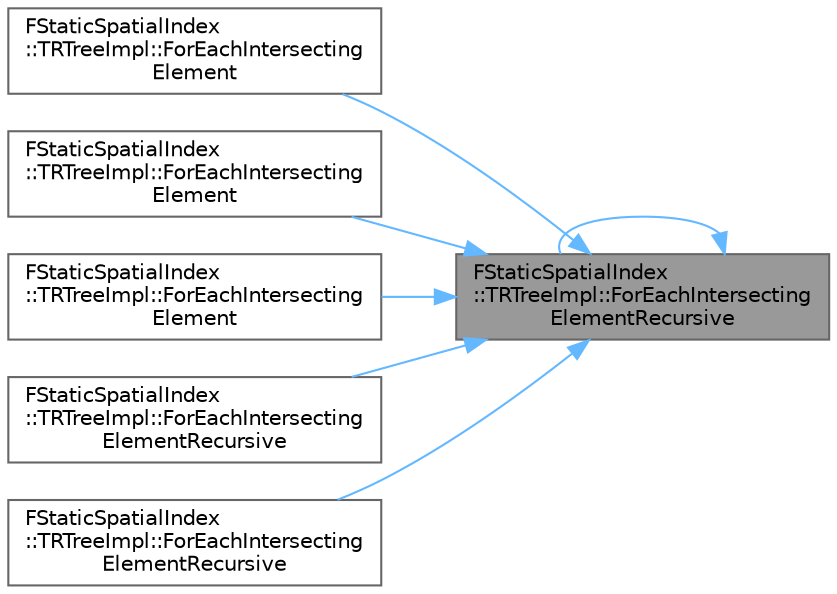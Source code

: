 digraph "FStaticSpatialIndex::TRTreeImpl::ForEachIntersectingElementRecursive"
{
 // INTERACTIVE_SVG=YES
 // LATEX_PDF_SIZE
  bgcolor="transparent";
  edge [fontname=Helvetica,fontsize=10,labelfontname=Helvetica,labelfontsize=10];
  node [fontname=Helvetica,fontsize=10,shape=box,height=0.2,width=0.4];
  rankdir="RL";
  Node1 [id="Node000001",label="FStaticSpatialIndex\l::TRTreeImpl::ForEachIntersecting\lElementRecursive",height=0.2,width=0.4,color="gray40", fillcolor="grey60", style="filled", fontcolor="black",tooltip=" "];
  Node1 -> Node2 [id="edge1_Node000001_Node000002",dir="back",color="steelblue1",style="solid",tooltip=" "];
  Node2 [id="Node000002",label="FStaticSpatialIndex\l::TRTreeImpl::ForEachIntersecting\lElement",height=0.2,width=0.4,color="grey40", fillcolor="white", style="filled",URL="$df/d11/classFStaticSpatialIndex_1_1TRTreeImpl.html#a771550047e3b5ece746bdf8e1569a95a",tooltip=" "];
  Node1 -> Node3 [id="edge2_Node000001_Node000003",dir="back",color="steelblue1",style="solid",tooltip=" "];
  Node3 [id="Node000003",label="FStaticSpatialIndex\l::TRTreeImpl::ForEachIntersecting\lElement",height=0.2,width=0.4,color="grey40", fillcolor="white", style="filled",URL="$df/d11/classFStaticSpatialIndex_1_1TRTreeImpl.html#ac8c7b0d444b8ad50b61a8c090114a73b",tooltip=" "];
  Node1 -> Node4 [id="edge3_Node000001_Node000004",dir="back",color="steelblue1",style="solid",tooltip=" "];
  Node4 [id="Node000004",label="FStaticSpatialIndex\l::TRTreeImpl::ForEachIntersecting\lElement",height=0.2,width=0.4,color="grey40", fillcolor="white", style="filled",URL="$df/d11/classFStaticSpatialIndex_1_1TRTreeImpl.html#a7be1bbb9a8d5807f5326e54834eb3bf3",tooltip=" "];
  Node1 -> Node1 [id="edge4_Node000001_Node000001",dir="back",color="steelblue1",style="solid",tooltip=" "];
  Node1 -> Node5 [id="edge5_Node000001_Node000005",dir="back",color="steelblue1",style="solid",tooltip=" "];
  Node5 [id="Node000005",label="FStaticSpatialIndex\l::TRTreeImpl::ForEachIntersecting\lElementRecursive",height=0.2,width=0.4,color="grey40", fillcolor="white", style="filled",URL="$df/d11/classFStaticSpatialIndex_1_1TRTreeImpl.html#ae3f169c980c2287ad80fba324cbcadfc",tooltip=" "];
  Node1 -> Node6 [id="edge6_Node000001_Node000006",dir="back",color="steelblue1",style="solid",tooltip=" "];
  Node6 [id="Node000006",label="FStaticSpatialIndex\l::TRTreeImpl::ForEachIntersecting\lElementRecursive",height=0.2,width=0.4,color="grey40", fillcolor="white", style="filled",URL="$df/d11/classFStaticSpatialIndex_1_1TRTreeImpl.html#a9a3724d1e7e5675b77c0897a9d5822bc",tooltip=" "];
}
